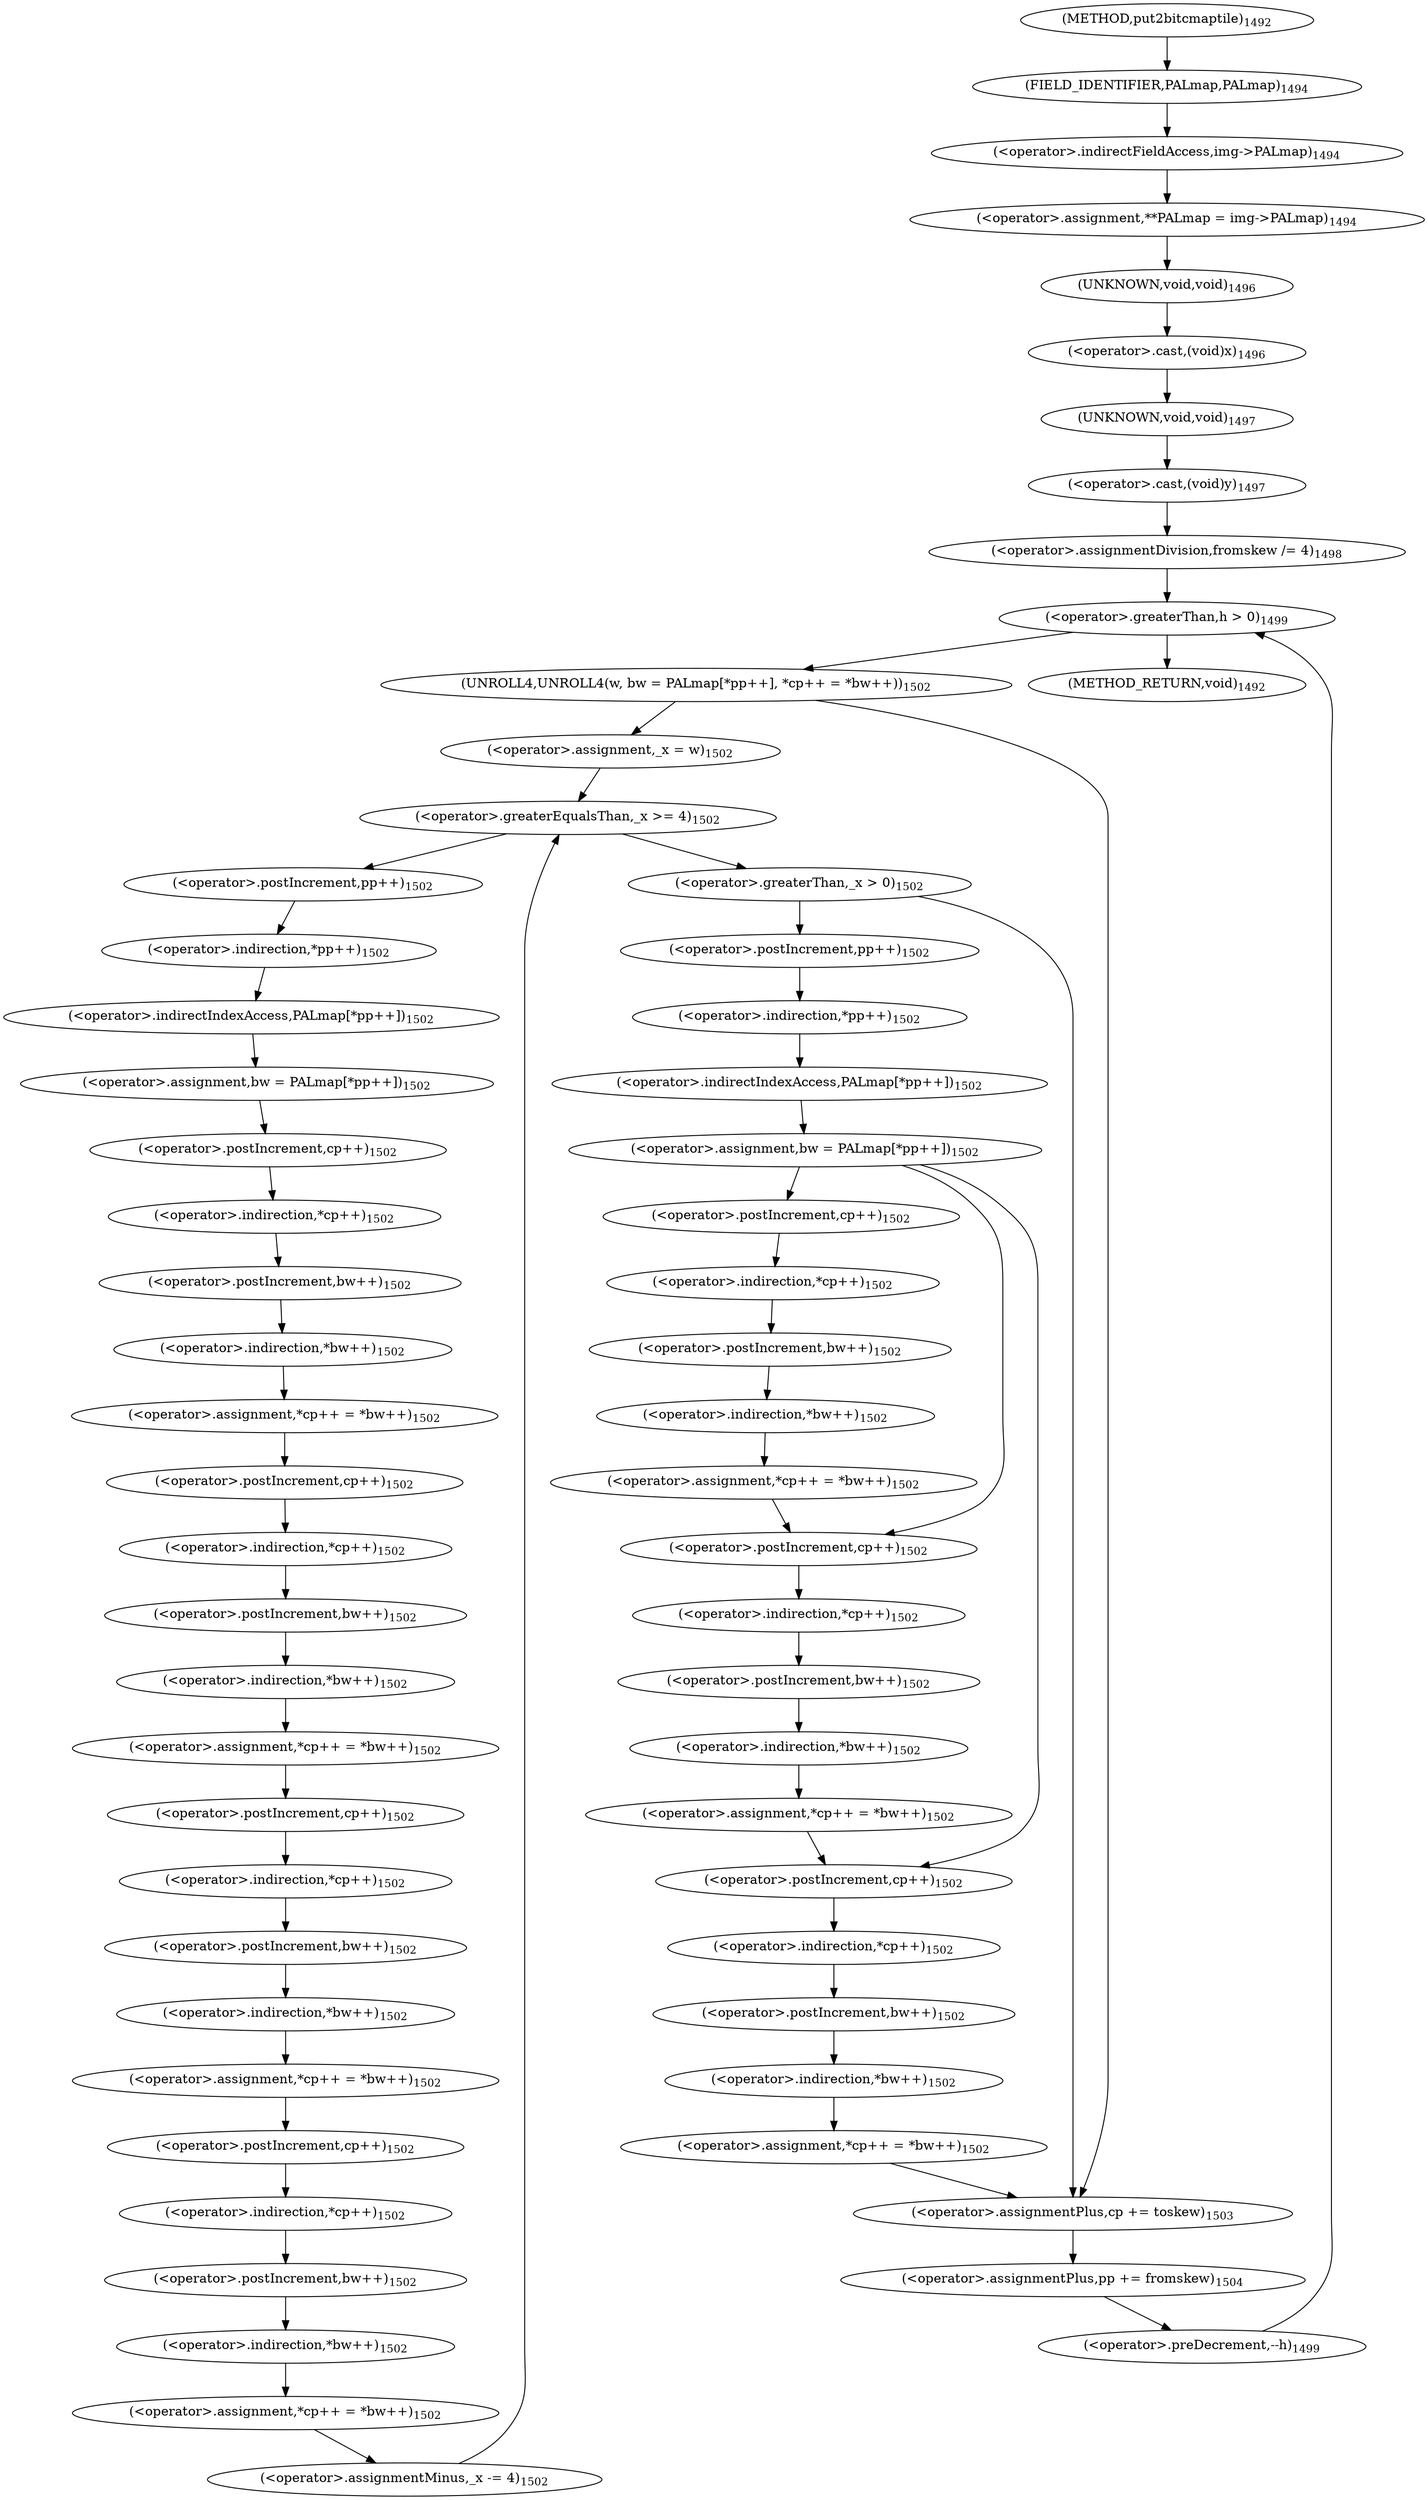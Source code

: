 digraph "put2bitcmaptile" {  
"49507" [label = <(&lt;operator&gt;.assignment,**PALmap = img-&gt;PALmap)<SUB>1494</SUB>> ]
"49512" [label = <(&lt;operator&gt;.cast,(void)x)<SUB>1496</SUB>> ]
"49515" [label = <(&lt;operator&gt;.cast,(void)y)<SUB>1497</SUB>> ]
"49518" [label = <(&lt;operator&gt;.assignmentDivision,fromskew /= 4)<SUB>1498</SUB>> ]
"49509" [label = <(&lt;operator&gt;.indirectFieldAccess,img-&gt;PALmap)<SUB>1494</SUB>> ]
"49513" [label = <(UNKNOWN,void,void)<SUB>1496</SUB>> ]
"49516" [label = <(UNKNOWN,void,void)<SUB>1497</SUB>> ]
"49523" [label = <(&lt;operator&gt;.greaterThan,h &gt; 0)<SUB>1499</SUB>> ]
"49526" [label = <(&lt;operator&gt;.preDecrement,--h)<SUB>1499</SUB>> ]
"49511" [label = <(FIELD_IDENTIFIER,PALmap,PALmap)<SUB>1494</SUB>> ]
"49530" [label = <(UNROLL4,UNROLL4(w, bw = PALmap[*pp++], *cp++ = *bw++))<SUB>1502</SUB>> ]
"49624" [label = <(&lt;operator&gt;.assignmentPlus,cp += toskew)<SUB>1503</SUB>> ]
"49627" [label = <(&lt;operator&gt;.assignmentPlus,pp += fromskew)<SUB>1504</SUB>> ]
"49540" [label = <(&lt;operator&gt;.greaterEqualsThan,_x &gt;= 4)<SUB>1502</SUB>> ]
"49543" [label = <(&lt;operator&gt;.assignmentMinus,_x -= 4)<SUB>1502</SUB>> ]
"49583" [label = <(&lt;operator&gt;.greaterThan,_x &gt; 0)<SUB>1502</SUB>> ]
"49537" [label = <(&lt;operator&gt;.assignment,_x = w)<SUB>1502</SUB>> ]
"49547" [label = <(&lt;operator&gt;.assignment,bw = PALmap[*pp++])<SUB>1502</SUB>> ]
"49554" [label = <(&lt;operator&gt;.assignment,*cp++ = *bw++)<SUB>1502</SUB>> ]
"49561" [label = <(&lt;operator&gt;.assignment,*cp++ = *bw++)<SUB>1502</SUB>> ]
"49568" [label = <(&lt;operator&gt;.assignment,*cp++ = *bw++)<SUB>1502</SUB>> ]
"49575" [label = <(&lt;operator&gt;.assignment,*cp++ = *bw++)<SUB>1502</SUB>> ]
"49587" [label = <(&lt;operator&gt;.assignment,bw = PALmap[*pp++])<SUB>1502</SUB>> ]
"49549" [label = <(&lt;operator&gt;.indirectIndexAccess,PALmap[*pp++])<SUB>1502</SUB>> ]
"49555" [label = <(&lt;operator&gt;.indirection,*cp++)<SUB>1502</SUB>> ]
"49558" [label = <(&lt;operator&gt;.indirection,*bw++)<SUB>1502</SUB>> ]
"49562" [label = <(&lt;operator&gt;.indirection,*cp++)<SUB>1502</SUB>> ]
"49565" [label = <(&lt;operator&gt;.indirection,*bw++)<SUB>1502</SUB>> ]
"49569" [label = <(&lt;operator&gt;.indirection,*cp++)<SUB>1502</SUB>> ]
"49572" [label = <(&lt;operator&gt;.indirection,*bw++)<SUB>1502</SUB>> ]
"49576" [label = <(&lt;operator&gt;.indirection,*cp++)<SUB>1502</SUB>> ]
"49579" [label = <(&lt;operator&gt;.indirection,*bw++)<SUB>1502</SUB>> ]
"49589" [label = <(&lt;operator&gt;.indirectIndexAccess,PALmap[*pp++])<SUB>1502</SUB>> ]
"49551" [label = <(&lt;operator&gt;.indirection,*pp++)<SUB>1502</SUB>> ]
"49556" [label = <(&lt;operator&gt;.postIncrement,cp++)<SUB>1502</SUB>> ]
"49559" [label = <(&lt;operator&gt;.postIncrement,bw++)<SUB>1502</SUB>> ]
"49563" [label = <(&lt;operator&gt;.postIncrement,cp++)<SUB>1502</SUB>> ]
"49566" [label = <(&lt;operator&gt;.postIncrement,bw++)<SUB>1502</SUB>> ]
"49570" [label = <(&lt;operator&gt;.postIncrement,cp++)<SUB>1502</SUB>> ]
"49573" [label = <(&lt;operator&gt;.postIncrement,bw++)<SUB>1502</SUB>> ]
"49577" [label = <(&lt;operator&gt;.postIncrement,cp++)<SUB>1502</SUB>> ]
"49580" [label = <(&lt;operator&gt;.postIncrement,bw++)<SUB>1502</SUB>> ]
"49591" [label = <(&lt;operator&gt;.indirection,*pp++)<SUB>1502</SUB>> ]
"49599" [label = <(&lt;operator&gt;.assignment,*cp++ = *bw++)<SUB>1502</SUB>> ]
"49608" [label = <(&lt;operator&gt;.assignment,*cp++ = *bw++)<SUB>1502</SUB>> ]
"49617" [label = <(&lt;operator&gt;.assignment,*cp++ = *bw++)<SUB>1502</SUB>> ]
"49552" [label = <(&lt;operator&gt;.postIncrement,pp++)<SUB>1502</SUB>> ]
"49592" [label = <(&lt;operator&gt;.postIncrement,pp++)<SUB>1502</SUB>> ]
"49600" [label = <(&lt;operator&gt;.indirection,*cp++)<SUB>1502</SUB>> ]
"49603" [label = <(&lt;operator&gt;.indirection,*bw++)<SUB>1502</SUB>> ]
"49609" [label = <(&lt;operator&gt;.indirection,*cp++)<SUB>1502</SUB>> ]
"49612" [label = <(&lt;operator&gt;.indirection,*bw++)<SUB>1502</SUB>> ]
"49618" [label = <(&lt;operator&gt;.indirection,*cp++)<SUB>1502</SUB>> ]
"49621" [label = <(&lt;operator&gt;.indirection,*bw++)<SUB>1502</SUB>> ]
"49601" [label = <(&lt;operator&gt;.postIncrement,cp++)<SUB>1502</SUB>> ]
"49604" [label = <(&lt;operator&gt;.postIncrement,bw++)<SUB>1502</SUB>> ]
"49610" [label = <(&lt;operator&gt;.postIncrement,cp++)<SUB>1502</SUB>> ]
"49613" [label = <(&lt;operator&gt;.postIncrement,bw++)<SUB>1502</SUB>> ]
"49619" [label = <(&lt;operator&gt;.postIncrement,cp++)<SUB>1502</SUB>> ]
"49622" [label = <(&lt;operator&gt;.postIncrement,bw++)<SUB>1502</SUB>> ]
"49495" [label = <(METHOD,put2bitcmaptile)<SUB>1492</SUB>> ]
"49630" [label = <(METHOD_RETURN,void)<SUB>1492</SUB>> ]
  "49507" -> "49513" 
  "49512" -> "49516" 
  "49515" -> "49518" 
  "49518" -> "49523" 
  "49509" -> "49507" 
  "49513" -> "49512" 
  "49516" -> "49515" 
  "49523" -> "49630" 
  "49523" -> "49530" 
  "49526" -> "49523" 
  "49511" -> "49509" 
  "49530" -> "49537" 
  "49530" -> "49624" 
  "49624" -> "49627" 
  "49627" -> "49526" 
  "49540" -> "49552" 
  "49540" -> "49583" 
  "49543" -> "49540" 
  "49583" -> "49592" 
  "49583" -> "49624" 
  "49537" -> "49540" 
  "49547" -> "49556" 
  "49554" -> "49563" 
  "49561" -> "49570" 
  "49568" -> "49577" 
  "49575" -> "49543" 
  "49587" -> "49601" 
  "49587" -> "49610" 
  "49587" -> "49619" 
  "49549" -> "49547" 
  "49555" -> "49559" 
  "49558" -> "49554" 
  "49562" -> "49566" 
  "49565" -> "49561" 
  "49569" -> "49573" 
  "49572" -> "49568" 
  "49576" -> "49580" 
  "49579" -> "49575" 
  "49589" -> "49587" 
  "49551" -> "49549" 
  "49556" -> "49555" 
  "49559" -> "49558" 
  "49563" -> "49562" 
  "49566" -> "49565" 
  "49570" -> "49569" 
  "49573" -> "49572" 
  "49577" -> "49576" 
  "49580" -> "49579" 
  "49591" -> "49589" 
  "49599" -> "49610" 
  "49608" -> "49619" 
  "49617" -> "49624" 
  "49552" -> "49551" 
  "49592" -> "49591" 
  "49600" -> "49604" 
  "49603" -> "49599" 
  "49609" -> "49613" 
  "49612" -> "49608" 
  "49618" -> "49622" 
  "49621" -> "49617" 
  "49601" -> "49600" 
  "49604" -> "49603" 
  "49610" -> "49609" 
  "49613" -> "49612" 
  "49619" -> "49618" 
  "49622" -> "49621" 
  "49495" -> "49511" 
}
